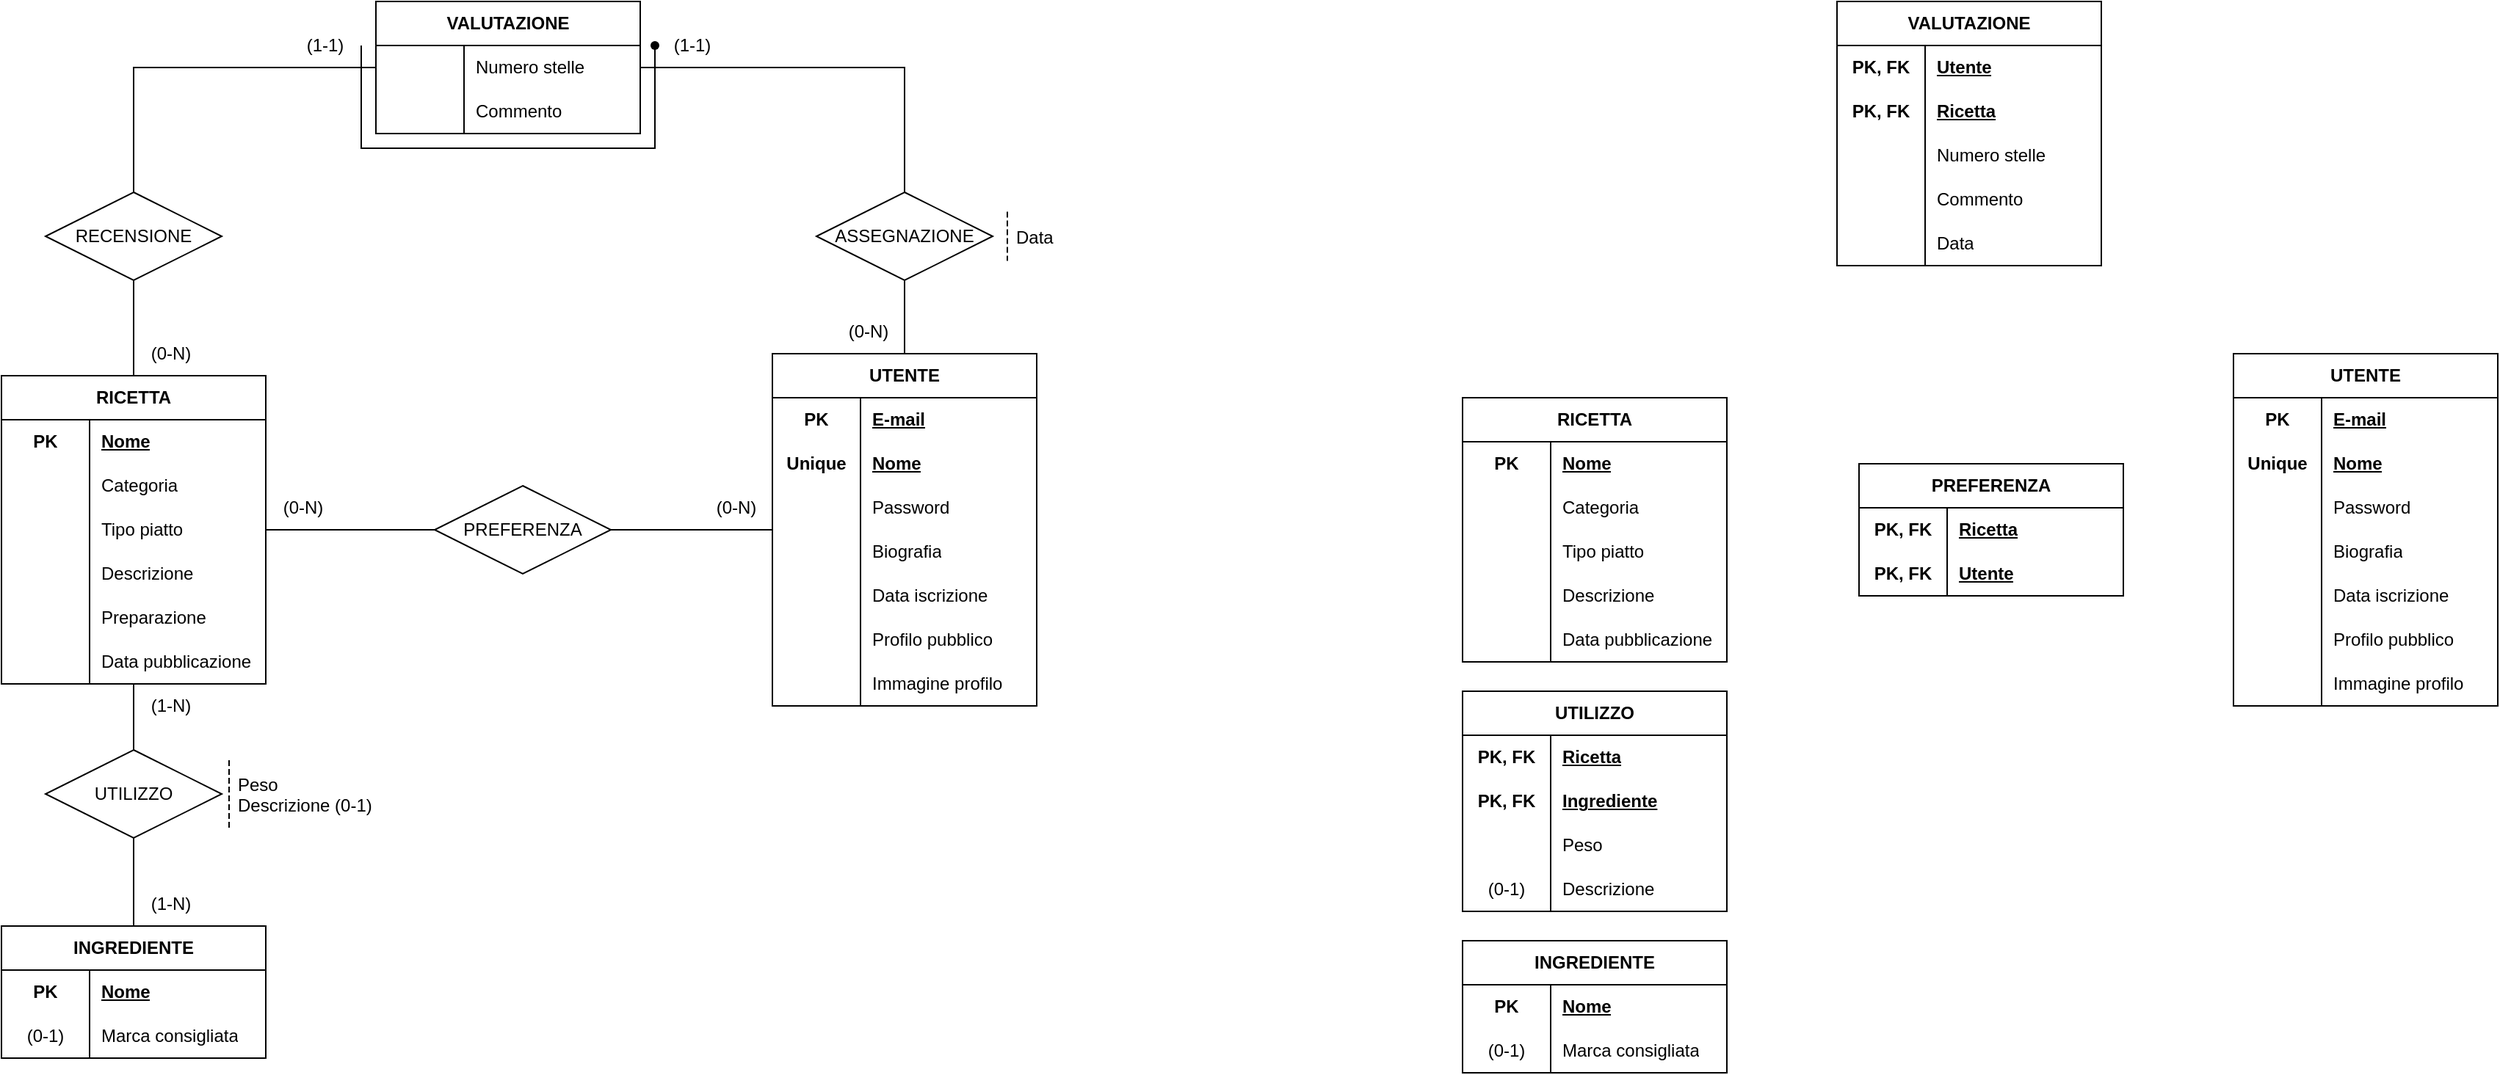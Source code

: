 <mxfile version="24.8.4">
  <diagram id="R2lEEEUBdFMjLlhIrx00" name="Page-1">
    <mxGraphModel dx="2390" dy="2387" grid="1" gridSize="10" guides="1" tooltips="1" connect="1" arrows="1" fold="1" page="1" pageScale="1" pageWidth="850" pageHeight="1100" math="0" shadow="0" extFonts="Permanent Marker^https://fonts.googleapis.com/css?family=Permanent+Marker">
      <root>
        <mxCell id="0" />
        <mxCell id="1" parent="0" />
        <mxCell id="7NVTuidlBLsGJSVr-5_a-1" value="RICETTA" style="shape=table;startSize=30;container=1;collapsible=1;childLayout=tableLayout;fixedRows=1;rowLines=0;fontStyle=1;align=center;resizeLast=1;html=1;whiteSpace=wrap;" vertex="1" parent="1">
          <mxGeometry x="85" y="65" width="180" height="210" as="geometry">
            <mxRectangle x="85" y="80" width="90" height="30" as="alternateBounds" />
          </mxGeometry>
        </mxCell>
        <mxCell id="7NVTuidlBLsGJSVr-5_a-2" value="" style="shape=tableRow;horizontal=0;startSize=0;swimlaneHead=0;swimlaneBody=0;fillColor=none;collapsible=0;dropTarget=0;points=[[0,0.5],[1,0.5]];portConstraint=eastwest;top=0;left=0;right=0;bottom=0;html=1;" vertex="1" parent="7NVTuidlBLsGJSVr-5_a-1">
          <mxGeometry y="30" width="180" height="30" as="geometry" />
        </mxCell>
        <mxCell id="7NVTuidlBLsGJSVr-5_a-3" value="PK" style="shape=partialRectangle;connectable=0;fillColor=none;top=0;left=0;bottom=0;right=0;fontStyle=1;overflow=hidden;html=1;whiteSpace=wrap;" vertex="1" parent="7NVTuidlBLsGJSVr-5_a-2">
          <mxGeometry width="60" height="30" as="geometry">
            <mxRectangle width="60" height="30" as="alternateBounds" />
          </mxGeometry>
        </mxCell>
        <mxCell id="7NVTuidlBLsGJSVr-5_a-4" value="Nome" style="shape=partialRectangle;connectable=0;fillColor=none;top=0;left=0;bottom=0;right=0;align=left;spacingLeft=6;fontStyle=5;overflow=hidden;html=1;whiteSpace=wrap;" vertex="1" parent="7NVTuidlBLsGJSVr-5_a-2">
          <mxGeometry x="60" width="120" height="30" as="geometry">
            <mxRectangle width="120" height="30" as="alternateBounds" />
          </mxGeometry>
        </mxCell>
        <mxCell id="7NVTuidlBLsGJSVr-5_a-8" value="" style="shape=tableRow;horizontal=0;startSize=0;swimlaneHead=0;swimlaneBody=0;fillColor=none;collapsible=0;dropTarget=0;points=[[0,0.5],[1,0.5]];portConstraint=eastwest;top=0;left=0;right=0;bottom=0;html=1;" vertex="1" parent="7NVTuidlBLsGJSVr-5_a-1">
          <mxGeometry y="60" width="180" height="30" as="geometry" />
        </mxCell>
        <mxCell id="7NVTuidlBLsGJSVr-5_a-9" value="" style="shape=partialRectangle;connectable=0;fillColor=none;top=0;left=0;bottom=0;right=0;editable=1;overflow=hidden;html=1;whiteSpace=wrap;" vertex="1" parent="7NVTuidlBLsGJSVr-5_a-8">
          <mxGeometry width="60" height="30" as="geometry">
            <mxRectangle width="60" height="30" as="alternateBounds" />
          </mxGeometry>
        </mxCell>
        <mxCell id="7NVTuidlBLsGJSVr-5_a-10" value="Categoria" style="shape=partialRectangle;connectable=0;fillColor=none;top=0;left=0;bottom=0;right=0;align=left;spacingLeft=6;overflow=hidden;html=1;whiteSpace=wrap;" vertex="1" parent="7NVTuidlBLsGJSVr-5_a-8">
          <mxGeometry x="60" width="120" height="30" as="geometry">
            <mxRectangle width="120" height="30" as="alternateBounds" />
          </mxGeometry>
        </mxCell>
        <mxCell id="7NVTuidlBLsGJSVr-5_a-11" value="" style="shape=tableRow;horizontal=0;startSize=0;swimlaneHead=0;swimlaneBody=0;fillColor=none;collapsible=0;dropTarget=0;points=[[0,0.5],[1,0.5]];portConstraint=eastwest;top=0;left=0;right=0;bottom=0;html=1;" vertex="1" parent="7NVTuidlBLsGJSVr-5_a-1">
          <mxGeometry y="90" width="180" height="30" as="geometry" />
        </mxCell>
        <mxCell id="7NVTuidlBLsGJSVr-5_a-12" value="" style="shape=partialRectangle;connectable=0;fillColor=none;top=0;left=0;bottom=0;right=0;editable=1;overflow=hidden;html=1;whiteSpace=wrap;" vertex="1" parent="7NVTuidlBLsGJSVr-5_a-11">
          <mxGeometry width="60" height="30" as="geometry">
            <mxRectangle width="60" height="30" as="alternateBounds" />
          </mxGeometry>
        </mxCell>
        <mxCell id="7NVTuidlBLsGJSVr-5_a-13" value="Tipo piatto" style="shape=partialRectangle;connectable=0;fillColor=none;top=0;left=0;bottom=0;right=0;align=left;spacingLeft=6;overflow=hidden;html=1;whiteSpace=wrap;" vertex="1" parent="7NVTuidlBLsGJSVr-5_a-11">
          <mxGeometry x="60" width="120" height="30" as="geometry">
            <mxRectangle width="120" height="30" as="alternateBounds" />
          </mxGeometry>
        </mxCell>
        <mxCell id="7NVTuidlBLsGJSVr-5_a-17" value="" style="shape=tableRow;horizontal=0;startSize=0;swimlaneHead=0;swimlaneBody=0;fillColor=none;collapsible=0;dropTarget=0;points=[[0,0.5],[1,0.5]];portConstraint=eastwest;top=0;left=0;right=0;bottom=0;html=1;" vertex="1" parent="7NVTuidlBLsGJSVr-5_a-1">
          <mxGeometry y="120" width="180" height="30" as="geometry" />
        </mxCell>
        <mxCell id="7NVTuidlBLsGJSVr-5_a-18" value="" style="shape=partialRectangle;connectable=0;fillColor=none;top=0;left=0;bottom=0;right=0;editable=1;overflow=hidden;html=1;whiteSpace=wrap;" vertex="1" parent="7NVTuidlBLsGJSVr-5_a-17">
          <mxGeometry width="60" height="30" as="geometry">
            <mxRectangle width="60" height="30" as="alternateBounds" />
          </mxGeometry>
        </mxCell>
        <mxCell id="7NVTuidlBLsGJSVr-5_a-19" value="Descrizione" style="shape=partialRectangle;connectable=0;fillColor=none;top=0;left=0;bottom=0;right=0;align=left;spacingLeft=6;overflow=hidden;html=1;whiteSpace=wrap;" vertex="1" parent="7NVTuidlBLsGJSVr-5_a-17">
          <mxGeometry x="60" width="120" height="30" as="geometry">
            <mxRectangle width="120" height="30" as="alternateBounds" />
          </mxGeometry>
        </mxCell>
        <mxCell id="7NVTuidlBLsGJSVr-5_a-20" value="" style="shape=tableRow;horizontal=0;startSize=0;swimlaneHead=0;swimlaneBody=0;fillColor=none;collapsible=0;dropTarget=0;points=[[0,0.5],[1,0.5]];portConstraint=eastwest;top=0;left=0;right=0;bottom=0;html=1;" vertex="1" parent="7NVTuidlBLsGJSVr-5_a-1">
          <mxGeometry y="150" width="180" height="30" as="geometry" />
        </mxCell>
        <mxCell id="7NVTuidlBLsGJSVr-5_a-21" value="" style="shape=partialRectangle;connectable=0;fillColor=none;top=0;left=0;bottom=0;right=0;editable=1;overflow=hidden;html=1;whiteSpace=wrap;" vertex="1" parent="7NVTuidlBLsGJSVr-5_a-20">
          <mxGeometry width="60" height="30" as="geometry">
            <mxRectangle width="60" height="30" as="alternateBounds" />
          </mxGeometry>
        </mxCell>
        <mxCell id="7NVTuidlBLsGJSVr-5_a-22" value="Preparazione" style="shape=partialRectangle;connectable=0;fillColor=none;top=0;left=0;bottom=0;right=0;align=left;spacingLeft=6;overflow=hidden;html=1;whiteSpace=wrap;" vertex="1" parent="7NVTuidlBLsGJSVr-5_a-20">
          <mxGeometry x="60" width="120" height="30" as="geometry">
            <mxRectangle width="120" height="30" as="alternateBounds" />
          </mxGeometry>
        </mxCell>
        <mxCell id="7NVTuidlBLsGJSVr-5_a-387" value="" style="shape=tableRow;horizontal=0;startSize=0;swimlaneHead=0;swimlaneBody=0;fillColor=none;collapsible=0;dropTarget=0;points=[[0,0.5],[1,0.5]];portConstraint=eastwest;top=0;left=0;right=0;bottom=0;html=1;" vertex="1" parent="7NVTuidlBLsGJSVr-5_a-1">
          <mxGeometry y="180" width="180" height="30" as="geometry" />
        </mxCell>
        <mxCell id="7NVTuidlBLsGJSVr-5_a-388" value="" style="shape=partialRectangle;connectable=0;fillColor=none;top=0;left=0;bottom=0;right=0;editable=1;overflow=hidden;html=1;whiteSpace=wrap;" vertex="1" parent="7NVTuidlBLsGJSVr-5_a-387">
          <mxGeometry width="60" height="30" as="geometry">
            <mxRectangle width="60" height="30" as="alternateBounds" />
          </mxGeometry>
        </mxCell>
        <mxCell id="7NVTuidlBLsGJSVr-5_a-389" value="Data pubblicazione" style="shape=partialRectangle;connectable=0;fillColor=none;top=0;left=0;bottom=0;right=0;align=left;spacingLeft=6;overflow=hidden;html=1;whiteSpace=wrap;" vertex="1" parent="7NVTuidlBLsGJSVr-5_a-387">
          <mxGeometry x="60" width="120" height="30" as="geometry">
            <mxRectangle width="120" height="30" as="alternateBounds" />
          </mxGeometry>
        </mxCell>
        <mxCell id="7NVTuidlBLsGJSVr-5_a-55" value="INGREDIENTE" style="shape=table;startSize=30;container=1;collapsible=1;childLayout=tableLayout;fixedRows=1;rowLines=0;fontStyle=1;align=center;resizeLast=1;html=1;whiteSpace=wrap;" vertex="1" parent="1">
          <mxGeometry x="85" y="440" width="180" height="90" as="geometry">
            <mxRectangle x="115" y="440" width="120" height="30" as="alternateBounds" />
          </mxGeometry>
        </mxCell>
        <mxCell id="7NVTuidlBLsGJSVr-5_a-56" value="" style="shape=tableRow;horizontal=0;startSize=0;swimlaneHead=0;swimlaneBody=0;fillColor=none;collapsible=0;dropTarget=0;points=[[0,0.5],[1,0.5]];portConstraint=eastwest;top=0;left=0;right=0;bottom=0;html=1;" vertex="1" parent="7NVTuidlBLsGJSVr-5_a-55">
          <mxGeometry y="30" width="180" height="30" as="geometry" />
        </mxCell>
        <mxCell id="7NVTuidlBLsGJSVr-5_a-57" value="PK" style="shape=partialRectangle;connectable=0;fillColor=none;top=0;left=0;bottom=0;right=0;fontStyle=1;overflow=hidden;html=1;whiteSpace=wrap;" vertex="1" parent="7NVTuidlBLsGJSVr-5_a-56">
          <mxGeometry width="60" height="30" as="geometry">
            <mxRectangle width="60" height="30" as="alternateBounds" />
          </mxGeometry>
        </mxCell>
        <mxCell id="7NVTuidlBLsGJSVr-5_a-58" value="Nome" style="shape=partialRectangle;connectable=0;fillColor=none;top=0;left=0;bottom=0;right=0;align=left;spacingLeft=6;fontStyle=5;overflow=hidden;html=1;whiteSpace=wrap;" vertex="1" parent="7NVTuidlBLsGJSVr-5_a-56">
          <mxGeometry x="60" width="120" height="30" as="geometry">
            <mxRectangle width="120" height="30" as="alternateBounds" />
          </mxGeometry>
        </mxCell>
        <mxCell id="7NVTuidlBLsGJSVr-5_a-62" value="" style="shape=tableRow;horizontal=0;startSize=0;swimlaneHead=0;swimlaneBody=0;fillColor=none;collapsible=0;dropTarget=0;points=[[0,0.5],[1,0.5]];portConstraint=eastwest;top=0;left=0;right=0;bottom=0;html=1;" vertex="1" parent="7NVTuidlBLsGJSVr-5_a-55">
          <mxGeometry y="60" width="180" height="30" as="geometry" />
        </mxCell>
        <mxCell id="7NVTuidlBLsGJSVr-5_a-63" value="(&lt;span style=&quot;background-color: initial;&quot;&gt;0-1)&lt;/span&gt;" style="shape=partialRectangle;connectable=0;fillColor=none;top=0;left=0;bottom=0;right=0;editable=1;overflow=hidden;html=1;whiteSpace=wrap;" vertex="1" parent="7NVTuidlBLsGJSVr-5_a-62">
          <mxGeometry width="60" height="30" as="geometry">
            <mxRectangle width="60" height="30" as="alternateBounds" />
          </mxGeometry>
        </mxCell>
        <mxCell id="7NVTuidlBLsGJSVr-5_a-64" value="Marca consigliata" style="shape=partialRectangle;connectable=0;fillColor=none;top=0;left=0;bottom=0;right=0;align=left;spacingLeft=6;overflow=hidden;html=1;whiteSpace=wrap;" vertex="1" parent="7NVTuidlBLsGJSVr-5_a-62">
          <mxGeometry x="60" width="120" height="30" as="geometry">
            <mxRectangle width="120" height="30" as="alternateBounds" />
          </mxGeometry>
        </mxCell>
        <mxCell id="7NVTuidlBLsGJSVr-5_a-68" value="UTILIZZO" style="shape=rhombus;perimeter=rhombusPerimeter;whiteSpace=wrap;html=1;align=center;" vertex="1" parent="1">
          <mxGeometry x="115" y="320" width="120" height="60" as="geometry" />
        </mxCell>
        <mxCell id="7NVTuidlBLsGJSVr-5_a-69" value="" style="endArrow=none;html=1;rounded=0;entryX=0.5;entryY=0;entryDx=0;entryDy=0;exitX=0.5;exitY=1;exitDx=0;exitDy=0;" edge="1" parent="1" source="7NVTuidlBLsGJSVr-5_a-1" target="7NVTuidlBLsGJSVr-5_a-68">
          <mxGeometry relative="1" as="geometry">
            <mxPoint x="250" y="280" as="sourcePoint" />
            <mxPoint x="530" y="260" as="targetPoint" />
          </mxGeometry>
        </mxCell>
        <mxCell id="7NVTuidlBLsGJSVr-5_a-70" value="" style="endArrow=none;html=1;rounded=0;entryX=0.5;entryY=0;entryDx=0;entryDy=0;exitX=0.5;exitY=1;exitDx=0;exitDy=0;" edge="1" parent="1" source="7NVTuidlBLsGJSVr-5_a-68" target="7NVTuidlBLsGJSVr-5_a-55">
          <mxGeometry relative="1" as="geometry">
            <mxPoint x="370" y="260" as="sourcePoint" />
            <mxPoint x="530" y="260" as="targetPoint" />
          </mxGeometry>
        </mxCell>
        <mxCell id="7NVTuidlBLsGJSVr-5_a-74" value="Peso&#xa;Descrizione (0-1)" style="shape=partialRectangle;fillColor=none;align=left;verticalAlign=middle;strokeColor=none;spacingLeft=34;rotatable=0;points=[[0,0.5],[1,0.5]];portConstraint=eastwest;dropTarget=0;" vertex="1" parent="1">
          <mxGeometry x="210" y="327.5" width="90" height="45" as="geometry" />
        </mxCell>
        <mxCell id="7NVTuidlBLsGJSVr-5_a-75" value="" style="shape=partialRectangle;top=0;left=0;bottom=0;fillColor=none;stokeWidth=1;dashed=1;align=left;verticalAlign=middle;spacingLeft=4;spacingRight=4;overflow=hidden;rotatable=0;points=[];portConstraint=eastwest;part=1;" vertex="1" connectable="0" parent="7NVTuidlBLsGJSVr-5_a-74">
          <mxGeometry width="30" height="45" as="geometry" />
        </mxCell>
        <mxCell id="7NVTuidlBLsGJSVr-5_a-76" value="UTENTE" style="shape=table;startSize=30;container=1;collapsible=1;childLayout=tableLayout;fixedRows=1;rowLines=0;fontStyle=1;align=center;resizeLast=1;html=1;whiteSpace=wrap;" vertex="1" parent="1">
          <mxGeometry x="610" y="50" width="180" height="240" as="geometry">
            <mxRectangle x="610" y="65" width="90" height="30" as="alternateBounds" />
          </mxGeometry>
        </mxCell>
        <mxCell id="7NVTuidlBLsGJSVr-5_a-77" value="" style="shape=tableRow;horizontal=0;startSize=0;swimlaneHead=0;swimlaneBody=0;fillColor=none;collapsible=0;dropTarget=0;points=[[0,0.5],[1,0.5]];portConstraint=eastwest;top=0;left=0;right=0;bottom=0;html=1;" vertex="1" parent="7NVTuidlBLsGJSVr-5_a-76">
          <mxGeometry y="30" width="180" height="30" as="geometry" />
        </mxCell>
        <mxCell id="7NVTuidlBLsGJSVr-5_a-78" value="PK" style="shape=partialRectangle;connectable=0;fillColor=none;top=0;left=0;bottom=0;right=0;fontStyle=1;overflow=hidden;html=1;whiteSpace=wrap;" vertex="1" parent="7NVTuidlBLsGJSVr-5_a-77">
          <mxGeometry width="60" height="30" as="geometry">
            <mxRectangle width="60" height="30" as="alternateBounds" />
          </mxGeometry>
        </mxCell>
        <mxCell id="7NVTuidlBLsGJSVr-5_a-79" value="E-mail" style="shape=partialRectangle;connectable=0;fillColor=none;top=0;left=0;bottom=0;right=0;align=left;spacingLeft=6;fontStyle=5;overflow=hidden;html=1;whiteSpace=wrap;" vertex="1" parent="7NVTuidlBLsGJSVr-5_a-77">
          <mxGeometry x="60" width="120" height="30" as="geometry">
            <mxRectangle width="120" height="30" as="alternateBounds" />
          </mxGeometry>
        </mxCell>
        <mxCell id="7NVTuidlBLsGJSVr-5_a-89" value="" style="shape=tableRow;horizontal=0;startSize=0;swimlaneHead=0;swimlaneBody=0;fillColor=none;collapsible=0;dropTarget=0;points=[[0,0.5],[1,0.5]];portConstraint=eastwest;top=0;left=0;right=0;bottom=0;html=1;" vertex="1" parent="7NVTuidlBLsGJSVr-5_a-76">
          <mxGeometry y="60" width="180" height="30" as="geometry" />
        </mxCell>
        <mxCell id="7NVTuidlBLsGJSVr-5_a-90" value="Unique" style="shape=partialRectangle;connectable=0;fillColor=none;top=0;left=0;bottom=0;right=0;fontStyle=1;overflow=hidden;html=1;whiteSpace=wrap;" vertex="1" parent="7NVTuidlBLsGJSVr-5_a-89">
          <mxGeometry width="60" height="30" as="geometry">
            <mxRectangle width="60" height="30" as="alternateBounds" />
          </mxGeometry>
        </mxCell>
        <mxCell id="7NVTuidlBLsGJSVr-5_a-91" value="Nome" style="shape=partialRectangle;connectable=0;fillColor=none;top=0;left=0;bottom=0;right=0;align=left;spacingLeft=6;fontStyle=5;overflow=hidden;html=1;whiteSpace=wrap;" vertex="1" parent="7NVTuidlBLsGJSVr-5_a-89">
          <mxGeometry x="60" width="120" height="30" as="geometry">
            <mxRectangle width="120" height="30" as="alternateBounds" />
          </mxGeometry>
        </mxCell>
        <mxCell id="7NVTuidlBLsGJSVr-5_a-83" value="" style="shape=tableRow;horizontal=0;startSize=0;swimlaneHead=0;swimlaneBody=0;fillColor=none;collapsible=0;dropTarget=0;points=[[0,0.5],[1,0.5]];portConstraint=eastwest;top=0;left=0;right=0;bottom=0;html=1;" vertex="1" parent="7NVTuidlBLsGJSVr-5_a-76">
          <mxGeometry y="90" width="180" height="30" as="geometry" />
        </mxCell>
        <mxCell id="7NVTuidlBLsGJSVr-5_a-84" value="" style="shape=partialRectangle;connectable=0;fillColor=none;top=0;left=0;bottom=0;right=0;editable=1;overflow=hidden;html=1;whiteSpace=wrap;" vertex="1" parent="7NVTuidlBLsGJSVr-5_a-83">
          <mxGeometry width="60" height="30" as="geometry">
            <mxRectangle width="60" height="30" as="alternateBounds" />
          </mxGeometry>
        </mxCell>
        <mxCell id="7NVTuidlBLsGJSVr-5_a-85" value="Password" style="shape=partialRectangle;connectable=0;fillColor=none;top=0;left=0;bottom=0;right=0;align=left;spacingLeft=6;overflow=hidden;html=1;whiteSpace=wrap;" vertex="1" parent="7NVTuidlBLsGJSVr-5_a-83">
          <mxGeometry x="60" width="120" height="30" as="geometry">
            <mxRectangle width="120" height="30" as="alternateBounds" />
          </mxGeometry>
        </mxCell>
        <mxCell id="7NVTuidlBLsGJSVr-5_a-86" value="" style="shape=tableRow;horizontal=0;startSize=0;swimlaneHead=0;swimlaneBody=0;fillColor=none;collapsible=0;dropTarget=0;points=[[0,0.5],[1,0.5]];portConstraint=eastwest;top=0;left=0;right=0;bottom=0;html=1;" vertex="1" parent="7NVTuidlBLsGJSVr-5_a-76">
          <mxGeometry y="120" width="180" height="30" as="geometry" />
        </mxCell>
        <mxCell id="7NVTuidlBLsGJSVr-5_a-87" value="" style="shape=partialRectangle;connectable=0;fillColor=none;top=0;left=0;bottom=0;right=0;editable=1;overflow=hidden;html=1;whiteSpace=wrap;" vertex="1" parent="7NVTuidlBLsGJSVr-5_a-86">
          <mxGeometry width="60" height="30" as="geometry">
            <mxRectangle width="60" height="30" as="alternateBounds" />
          </mxGeometry>
        </mxCell>
        <mxCell id="7NVTuidlBLsGJSVr-5_a-88" value="Biografia" style="shape=partialRectangle;connectable=0;fillColor=none;top=0;left=0;bottom=0;right=0;align=left;spacingLeft=6;overflow=hidden;html=1;whiteSpace=wrap;" vertex="1" parent="7NVTuidlBLsGJSVr-5_a-86">
          <mxGeometry x="60" width="120" height="30" as="geometry">
            <mxRectangle width="120" height="30" as="alternateBounds" />
          </mxGeometry>
        </mxCell>
        <mxCell id="7NVTuidlBLsGJSVr-5_a-92" value="" style="shape=tableRow;horizontal=0;startSize=0;swimlaneHead=0;swimlaneBody=0;fillColor=none;collapsible=0;dropTarget=0;points=[[0,0.5],[1,0.5]];portConstraint=eastwest;top=0;left=0;right=0;bottom=0;html=1;" vertex="1" parent="7NVTuidlBLsGJSVr-5_a-76">
          <mxGeometry y="150" width="180" height="30" as="geometry" />
        </mxCell>
        <mxCell id="7NVTuidlBLsGJSVr-5_a-93" value="" style="shape=partialRectangle;connectable=0;fillColor=none;top=0;left=0;bottom=0;right=0;editable=1;overflow=hidden;html=1;whiteSpace=wrap;" vertex="1" parent="7NVTuidlBLsGJSVr-5_a-92">
          <mxGeometry width="60" height="30" as="geometry">
            <mxRectangle width="60" height="30" as="alternateBounds" />
          </mxGeometry>
        </mxCell>
        <mxCell id="7NVTuidlBLsGJSVr-5_a-94" value="Data iscrizione" style="shape=partialRectangle;connectable=0;fillColor=none;top=0;left=0;bottom=0;right=0;align=left;spacingLeft=6;overflow=hidden;html=1;whiteSpace=wrap;" vertex="1" parent="7NVTuidlBLsGJSVr-5_a-92">
          <mxGeometry x="60" width="120" height="30" as="geometry">
            <mxRectangle width="120" height="30" as="alternateBounds" />
          </mxGeometry>
        </mxCell>
        <mxCell id="7NVTuidlBLsGJSVr-5_a-95" value="" style="shape=tableRow;horizontal=0;startSize=0;swimlaneHead=0;swimlaneBody=0;fillColor=none;collapsible=0;dropTarget=0;points=[[0,0.5],[1,0.5]];portConstraint=eastwest;top=0;left=0;right=0;bottom=0;html=1;" vertex="1" parent="7NVTuidlBLsGJSVr-5_a-76">
          <mxGeometry y="180" width="180" height="30" as="geometry" />
        </mxCell>
        <mxCell id="7NVTuidlBLsGJSVr-5_a-96" value="" style="shape=partialRectangle;connectable=0;fillColor=none;top=0;left=0;bottom=0;right=0;editable=1;overflow=hidden;html=1;whiteSpace=wrap;" vertex="1" parent="7NVTuidlBLsGJSVr-5_a-95">
          <mxGeometry width="60" height="30" as="geometry">
            <mxRectangle width="60" height="30" as="alternateBounds" />
          </mxGeometry>
        </mxCell>
        <mxCell id="7NVTuidlBLsGJSVr-5_a-97" value="Profilo pubblico" style="shape=partialRectangle;connectable=0;fillColor=none;top=0;left=0;bottom=0;right=0;align=left;spacingLeft=6;overflow=hidden;html=1;whiteSpace=wrap;" vertex="1" parent="7NVTuidlBLsGJSVr-5_a-95">
          <mxGeometry x="60" width="120" height="30" as="geometry">
            <mxRectangle width="120" height="30" as="alternateBounds" />
          </mxGeometry>
        </mxCell>
        <mxCell id="7NVTuidlBLsGJSVr-5_a-137" value="" style="shape=tableRow;horizontal=0;startSize=0;swimlaneHead=0;swimlaneBody=0;fillColor=none;collapsible=0;dropTarget=0;points=[[0,0.5],[1,0.5]];portConstraint=eastwest;top=0;left=0;right=0;bottom=0;html=1;" vertex="1" parent="7NVTuidlBLsGJSVr-5_a-76">
          <mxGeometry y="210" width="180" height="30" as="geometry" />
        </mxCell>
        <mxCell id="7NVTuidlBLsGJSVr-5_a-138" value="" style="shape=partialRectangle;connectable=0;fillColor=none;top=0;left=0;bottom=0;right=0;editable=1;overflow=hidden;html=1;whiteSpace=wrap;" vertex="1" parent="7NVTuidlBLsGJSVr-5_a-137">
          <mxGeometry width="60" height="30" as="geometry">
            <mxRectangle width="60" height="30" as="alternateBounds" />
          </mxGeometry>
        </mxCell>
        <mxCell id="7NVTuidlBLsGJSVr-5_a-139" value="Immagine profilo" style="shape=partialRectangle;connectable=0;fillColor=none;top=0;left=0;bottom=0;right=0;align=left;spacingLeft=6;overflow=hidden;html=1;whiteSpace=wrap;" vertex="1" parent="7NVTuidlBLsGJSVr-5_a-137">
          <mxGeometry x="60" width="120" height="30" as="geometry">
            <mxRectangle width="120" height="30" as="alternateBounds" />
          </mxGeometry>
        </mxCell>
        <mxCell id="7NVTuidlBLsGJSVr-5_a-98" value="(1-N)" style="text;html=1;align=center;verticalAlign=middle;resizable=0;points=[];autosize=1;strokeColor=none;fillColor=none;" vertex="1" parent="1">
          <mxGeometry x="175" y="275" width="50" height="30" as="geometry" />
        </mxCell>
        <mxCell id="7NVTuidlBLsGJSVr-5_a-99" value="(1-N&lt;span style=&quot;background-color: initial;&quot;&gt;)&lt;/span&gt;" style="text;html=1;align=center;verticalAlign=middle;resizable=0;points=[];autosize=1;strokeColor=none;fillColor=none;" vertex="1" parent="1">
          <mxGeometry x="175" y="410" width="50" height="30" as="geometry" />
        </mxCell>
        <mxCell id="7NVTuidlBLsGJSVr-5_a-100" value="PREFERENZA" style="shape=rhombus;perimeter=rhombusPerimeter;whiteSpace=wrap;html=1;align=center;" vertex="1" parent="1">
          <mxGeometry x="380" y="140" width="120" height="60" as="geometry" />
        </mxCell>
        <mxCell id="7NVTuidlBLsGJSVr-5_a-101" value="" style="endArrow=none;html=1;rounded=0;exitX=1;exitY=0.5;exitDx=0;exitDy=0;entryX=0;entryY=0.5;entryDx=0;entryDy=0;" edge="1" parent="1" source="7NVTuidlBLsGJSVr-5_a-1" target="7NVTuidlBLsGJSVr-5_a-100">
          <mxGeometry relative="1" as="geometry">
            <mxPoint x="490" y="270" as="sourcePoint" />
            <mxPoint x="650" y="270" as="targetPoint" />
          </mxGeometry>
        </mxCell>
        <mxCell id="7NVTuidlBLsGJSVr-5_a-102" value="" style="endArrow=none;html=1;rounded=0;exitX=1;exitY=0.5;exitDx=0;exitDy=0;entryX=0;entryY=0.5;entryDx=0;entryDy=0;" edge="1" parent="1" source="7NVTuidlBLsGJSVr-5_a-100" target="7NVTuidlBLsGJSVr-5_a-76">
          <mxGeometry relative="1" as="geometry">
            <mxPoint x="490" y="270" as="sourcePoint" />
            <mxPoint x="550" y="70" as="targetPoint" />
          </mxGeometry>
        </mxCell>
        <mxCell id="7NVTuidlBLsGJSVr-5_a-103" value="(0-N)" style="text;html=1;align=center;verticalAlign=middle;resizable=0;points=[];autosize=1;strokeColor=none;fillColor=none;" vertex="1" parent="1">
          <mxGeometry x="265" y="140" width="50" height="30" as="geometry" />
        </mxCell>
        <mxCell id="7NVTuidlBLsGJSVr-5_a-104" value="(0-N)" style="text;html=1;align=center;verticalAlign=middle;resizable=0;points=[];autosize=1;strokeColor=none;fillColor=none;" vertex="1" parent="1">
          <mxGeometry x="560" y="140" width="50" height="30" as="geometry" />
        </mxCell>
        <mxCell id="7NVTuidlBLsGJSVr-5_a-105" value="VALUTAZIONE" style="shape=table;startSize=30;container=1;collapsible=1;childLayout=tableLayout;fixedRows=1;rowLines=0;fontStyle=1;align=center;resizeLast=1;html=1;whiteSpace=wrap;" vertex="1" parent="1">
          <mxGeometry x="340" y="-190" width="180" height="90" as="geometry">
            <mxRectangle x="340" y="-240" width="120" height="30" as="alternateBounds" />
          </mxGeometry>
        </mxCell>
        <mxCell id="7NVTuidlBLsGJSVr-5_a-112" value="" style="shape=tableRow;horizontal=0;startSize=0;swimlaneHead=0;swimlaneBody=0;fillColor=none;collapsible=0;dropTarget=0;points=[[0,0.5],[1,0.5]];portConstraint=eastwest;top=0;left=0;right=0;bottom=0;html=1;" vertex="1" parent="7NVTuidlBLsGJSVr-5_a-105">
          <mxGeometry y="30" width="180" height="30" as="geometry" />
        </mxCell>
        <mxCell id="7NVTuidlBLsGJSVr-5_a-113" value="" style="shape=partialRectangle;connectable=0;fillColor=none;top=0;left=0;bottom=0;right=0;editable=1;overflow=hidden;html=1;whiteSpace=wrap;" vertex="1" parent="7NVTuidlBLsGJSVr-5_a-112">
          <mxGeometry width="60" height="30" as="geometry">
            <mxRectangle width="60" height="30" as="alternateBounds" />
          </mxGeometry>
        </mxCell>
        <mxCell id="7NVTuidlBLsGJSVr-5_a-114" value="Numero stelle" style="shape=partialRectangle;connectable=0;fillColor=none;top=0;left=0;bottom=0;right=0;align=left;spacingLeft=6;overflow=hidden;html=1;whiteSpace=wrap;" vertex="1" parent="7NVTuidlBLsGJSVr-5_a-112">
          <mxGeometry x="60" width="120" height="30" as="geometry">
            <mxRectangle width="120" height="30" as="alternateBounds" />
          </mxGeometry>
        </mxCell>
        <mxCell id="7NVTuidlBLsGJSVr-5_a-115" value="" style="shape=tableRow;horizontal=0;startSize=0;swimlaneHead=0;swimlaneBody=0;fillColor=none;collapsible=0;dropTarget=0;points=[[0,0.5],[1,0.5]];portConstraint=eastwest;top=0;left=0;right=0;bottom=0;html=1;" vertex="1" parent="7NVTuidlBLsGJSVr-5_a-105">
          <mxGeometry y="60" width="180" height="30" as="geometry" />
        </mxCell>
        <mxCell id="7NVTuidlBLsGJSVr-5_a-116" value="" style="shape=partialRectangle;connectable=0;fillColor=none;top=0;left=0;bottom=0;right=0;editable=1;overflow=hidden;html=1;whiteSpace=wrap;" vertex="1" parent="7NVTuidlBLsGJSVr-5_a-115">
          <mxGeometry width="60" height="30" as="geometry">
            <mxRectangle width="60" height="30" as="alternateBounds" />
          </mxGeometry>
        </mxCell>
        <mxCell id="7NVTuidlBLsGJSVr-5_a-117" value="Commento" style="shape=partialRectangle;connectable=0;fillColor=none;top=0;left=0;bottom=0;right=0;align=left;spacingLeft=6;overflow=hidden;html=1;whiteSpace=wrap;" vertex="1" parent="7NVTuidlBLsGJSVr-5_a-115">
          <mxGeometry x="60" width="120" height="30" as="geometry">
            <mxRectangle width="120" height="30" as="alternateBounds" />
          </mxGeometry>
        </mxCell>
        <mxCell id="7NVTuidlBLsGJSVr-5_a-118" value="ASSEGNAZIONE" style="shape=rhombus;perimeter=rhombusPerimeter;whiteSpace=wrap;html=1;align=center;" vertex="1" parent="1">
          <mxGeometry x="640" y="-60" width="120" height="60" as="geometry" />
        </mxCell>
        <mxCell id="7NVTuidlBLsGJSVr-5_a-119" value="RECENSIONE" style="shape=rhombus;perimeter=rhombusPerimeter;whiteSpace=wrap;html=1;align=center;" vertex="1" parent="1">
          <mxGeometry x="115" y="-60" width="120" height="60" as="geometry" />
        </mxCell>
        <mxCell id="7NVTuidlBLsGJSVr-5_a-124" value="" style="endArrow=none;html=1;rounded=0;exitX=0.5;exitY=0;exitDx=0;exitDy=0;entryX=0.5;entryY=1;entryDx=0;entryDy=0;" edge="1" parent="1" source="7NVTuidlBLsGJSVr-5_a-1" target="7NVTuidlBLsGJSVr-5_a-119">
          <mxGeometry relative="1" as="geometry">
            <mxPoint x="235" y="30" as="sourcePoint" />
            <mxPoint x="395" y="30" as="targetPoint" />
          </mxGeometry>
        </mxCell>
        <mxCell id="7NVTuidlBLsGJSVr-5_a-125" value="" style="endArrow=none;html=1;rounded=0;exitX=0.5;exitY=0;exitDx=0;exitDy=0;entryX=0;entryY=0.5;entryDx=0;entryDy=0;" edge="1" parent="1" source="7NVTuidlBLsGJSVr-5_a-119" target="7NVTuidlBLsGJSVr-5_a-105">
          <mxGeometry relative="1" as="geometry">
            <mxPoint x="150" y="-150" as="sourcePoint" />
            <mxPoint x="310" y="-150" as="targetPoint" />
            <Array as="points">
              <mxPoint x="175" y="-145" />
            </Array>
          </mxGeometry>
        </mxCell>
        <mxCell id="7NVTuidlBLsGJSVr-5_a-126" value="" style="endArrow=none;html=1;rounded=0;entryX=0.5;entryY=0;entryDx=0;entryDy=0;exitX=1;exitY=0.5;exitDx=0;exitDy=0;" edge="1" parent="1" source="7NVTuidlBLsGJSVr-5_a-105" target="7NVTuidlBLsGJSVr-5_a-118">
          <mxGeometry relative="1" as="geometry">
            <mxPoint x="520" y="30" as="sourcePoint" />
            <mxPoint x="680" y="30" as="targetPoint" />
            <Array as="points">
              <mxPoint x="700" y="-145" />
            </Array>
          </mxGeometry>
        </mxCell>
        <mxCell id="7NVTuidlBLsGJSVr-5_a-127" value="" style="endArrow=none;html=1;rounded=0;entryX=0.5;entryY=1;entryDx=0;entryDy=0;exitX=0.5;exitY=0;exitDx=0;exitDy=0;" edge="1" parent="1" source="7NVTuidlBLsGJSVr-5_a-76" target="7NVTuidlBLsGJSVr-5_a-118">
          <mxGeometry relative="1" as="geometry">
            <mxPoint x="520" y="30" as="sourcePoint" />
            <mxPoint x="680" y="30" as="targetPoint" />
          </mxGeometry>
        </mxCell>
        <mxCell id="7NVTuidlBLsGJSVr-5_a-128" value="(0-N)" style="text;html=1;align=center;verticalAlign=middle;resizable=0;points=[];autosize=1;strokeColor=none;fillColor=none;" vertex="1" parent="1">
          <mxGeometry x="175" y="35" width="50" height="30" as="geometry" />
        </mxCell>
        <mxCell id="7NVTuidlBLsGJSVr-5_a-129" value="(0-N)" style="text;html=1;align=center;verticalAlign=middle;resizable=0;points=[];autosize=1;strokeColor=none;fillColor=none;" vertex="1" parent="1">
          <mxGeometry x="650" y="20" width="50" height="30" as="geometry" />
        </mxCell>
        <mxCell id="7NVTuidlBLsGJSVr-5_a-130" value="(1-1)" style="text;html=1;align=center;verticalAlign=middle;resizable=0;points=[];autosize=1;strokeColor=none;fillColor=none;" vertex="1" parent="1">
          <mxGeometry x="530" y="-175" width="50" height="30" as="geometry" />
        </mxCell>
        <mxCell id="7NVTuidlBLsGJSVr-5_a-131" value="(1-1)" style="text;html=1;align=center;verticalAlign=middle;resizable=0;points=[];autosize=1;strokeColor=none;fillColor=none;" vertex="1" parent="1">
          <mxGeometry x="280" y="-175" width="50" height="30" as="geometry" />
        </mxCell>
        <mxCell id="7NVTuidlBLsGJSVr-5_a-133" value="" style="endArrow=none;html=1;rounded=0;" edge="1" parent="1" target="7NVTuidlBLsGJSVr-5_a-134">
          <mxGeometry relative="1" as="geometry">
            <mxPoint x="330" y="-160" as="sourcePoint" />
            <mxPoint x="530" y="-160" as="targetPoint" />
            <Array as="points">
              <mxPoint x="330" y="-90" />
              <mxPoint x="530" y="-90" />
            </Array>
          </mxGeometry>
        </mxCell>
        <mxCell id="7NVTuidlBLsGJSVr-5_a-134" value="" style="shape=waypoint;sketch=0;fillStyle=solid;size=6;pointerEvents=1;points=[];fillColor=none;resizable=0;rotatable=0;perimeter=centerPerimeter;snapToPoint=1;" vertex="1" parent="1">
          <mxGeometry x="520" y="-170" width="20" height="20" as="geometry" />
        </mxCell>
        <mxCell id="7NVTuidlBLsGJSVr-5_a-135" value="Data" style="shape=partialRectangle;fillColor=none;align=left;verticalAlign=middle;strokeColor=none;spacingLeft=34;rotatable=0;points=[[0,0.5],[1,0.5]];portConstraint=eastwest;dropTarget=0;" vertex="1" parent="1">
          <mxGeometry x="740" y="-46.25" width="90" height="32.5" as="geometry" />
        </mxCell>
        <mxCell id="7NVTuidlBLsGJSVr-5_a-136" value="" style="shape=partialRectangle;top=0;left=0;bottom=0;fillColor=none;stokeWidth=1;dashed=1;align=left;verticalAlign=middle;spacingLeft=4;spacingRight=4;overflow=hidden;rotatable=0;points=[];portConstraint=eastwest;part=1;" vertex="1" connectable="0" parent="7NVTuidlBLsGJSVr-5_a-135">
          <mxGeometry width="30" height="32.5" as="geometry" />
        </mxCell>
        <mxCell id="7NVTuidlBLsGJSVr-5_a-296" value="RICETTA" style="shape=table;startSize=30;container=1;collapsible=1;childLayout=tableLayout;fixedRows=1;rowLines=0;fontStyle=1;align=center;resizeLast=1;html=1;whiteSpace=wrap;" vertex="1" parent="1">
          <mxGeometry x="1080" y="80" width="180" height="180" as="geometry">
            <mxRectangle x="1080" y="80" width="90" height="30" as="alternateBounds" />
          </mxGeometry>
        </mxCell>
        <mxCell id="7NVTuidlBLsGJSVr-5_a-297" value="" style="shape=tableRow;horizontal=0;startSize=0;swimlaneHead=0;swimlaneBody=0;fillColor=none;collapsible=0;dropTarget=0;points=[[0,0.5],[1,0.5]];portConstraint=eastwest;top=0;left=0;right=0;bottom=0;html=1;" vertex="1" parent="7NVTuidlBLsGJSVr-5_a-296">
          <mxGeometry y="30" width="180" height="30" as="geometry" />
        </mxCell>
        <mxCell id="7NVTuidlBLsGJSVr-5_a-298" value="PK" style="shape=partialRectangle;connectable=0;fillColor=none;top=0;left=0;bottom=0;right=0;fontStyle=1;overflow=hidden;html=1;whiteSpace=wrap;" vertex="1" parent="7NVTuidlBLsGJSVr-5_a-297">
          <mxGeometry width="60" height="30" as="geometry">
            <mxRectangle width="60" height="30" as="alternateBounds" />
          </mxGeometry>
        </mxCell>
        <mxCell id="7NVTuidlBLsGJSVr-5_a-299" value="Nome" style="shape=partialRectangle;connectable=0;fillColor=none;top=0;left=0;bottom=0;right=0;align=left;spacingLeft=6;fontStyle=5;overflow=hidden;html=1;whiteSpace=wrap;" vertex="1" parent="7NVTuidlBLsGJSVr-5_a-297">
          <mxGeometry x="60" width="120" height="30" as="geometry">
            <mxRectangle width="120" height="30" as="alternateBounds" />
          </mxGeometry>
        </mxCell>
        <mxCell id="7NVTuidlBLsGJSVr-5_a-300" value="" style="shape=tableRow;horizontal=0;startSize=0;swimlaneHead=0;swimlaneBody=0;fillColor=none;collapsible=0;dropTarget=0;points=[[0,0.5],[1,0.5]];portConstraint=eastwest;top=0;left=0;right=0;bottom=0;html=1;" vertex="1" parent="7NVTuidlBLsGJSVr-5_a-296">
          <mxGeometry y="60" width="180" height="30" as="geometry" />
        </mxCell>
        <mxCell id="7NVTuidlBLsGJSVr-5_a-301" value="" style="shape=partialRectangle;connectable=0;fillColor=none;top=0;left=0;bottom=0;right=0;editable=1;overflow=hidden;html=1;whiteSpace=wrap;" vertex="1" parent="7NVTuidlBLsGJSVr-5_a-300">
          <mxGeometry width="60" height="30" as="geometry">
            <mxRectangle width="60" height="30" as="alternateBounds" />
          </mxGeometry>
        </mxCell>
        <mxCell id="7NVTuidlBLsGJSVr-5_a-302" value="Categoria" style="shape=partialRectangle;connectable=0;fillColor=none;top=0;left=0;bottom=0;right=0;align=left;spacingLeft=6;overflow=hidden;html=1;whiteSpace=wrap;" vertex="1" parent="7NVTuidlBLsGJSVr-5_a-300">
          <mxGeometry x="60" width="120" height="30" as="geometry">
            <mxRectangle width="120" height="30" as="alternateBounds" />
          </mxGeometry>
        </mxCell>
        <mxCell id="7NVTuidlBLsGJSVr-5_a-303" value="" style="shape=tableRow;horizontal=0;startSize=0;swimlaneHead=0;swimlaneBody=0;fillColor=none;collapsible=0;dropTarget=0;points=[[0,0.5],[1,0.5]];portConstraint=eastwest;top=0;left=0;right=0;bottom=0;html=1;" vertex="1" parent="7NVTuidlBLsGJSVr-5_a-296">
          <mxGeometry y="90" width="180" height="30" as="geometry" />
        </mxCell>
        <mxCell id="7NVTuidlBLsGJSVr-5_a-304" value="" style="shape=partialRectangle;connectable=0;fillColor=none;top=0;left=0;bottom=0;right=0;editable=1;overflow=hidden;html=1;whiteSpace=wrap;" vertex="1" parent="7NVTuidlBLsGJSVr-5_a-303">
          <mxGeometry width="60" height="30" as="geometry">
            <mxRectangle width="60" height="30" as="alternateBounds" />
          </mxGeometry>
        </mxCell>
        <mxCell id="7NVTuidlBLsGJSVr-5_a-305" value="Tipo piatto" style="shape=partialRectangle;connectable=0;fillColor=none;top=0;left=0;bottom=0;right=0;align=left;spacingLeft=6;overflow=hidden;html=1;whiteSpace=wrap;" vertex="1" parent="7NVTuidlBLsGJSVr-5_a-303">
          <mxGeometry x="60" width="120" height="30" as="geometry">
            <mxRectangle width="120" height="30" as="alternateBounds" />
          </mxGeometry>
        </mxCell>
        <mxCell id="7NVTuidlBLsGJSVr-5_a-306" value="" style="shape=tableRow;horizontal=0;startSize=0;swimlaneHead=0;swimlaneBody=0;fillColor=none;collapsible=0;dropTarget=0;points=[[0,0.5],[1,0.5]];portConstraint=eastwest;top=0;left=0;right=0;bottom=0;html=1;" vertex="1" parent="7NVTuidlBLsGJSVr-5_a-296">
          <mxGeometry y="120" width="180" height="30" as="geometry" />
        </mxCell>
        <mxCell id="7NVTuidlBLsGJSVr-5_a-307" value="" style="shape=partialRectangle;connectable=0;fillColor=none;top=0;left=0;bottom=0;right=0;editable=1;overflow=hidden;html=1;whiteSpace=wrap;" vertex="1" parent="7NVTuidlBLsGJSVr-5_a-306">
          <mxGeometry width="60" height="30" as="geometry">
            <mxRectangle width="60" height="30" as="alternateBounds" />
          </mxGeometry>
        </mxCell>
        <mxCell id="7NVTuidlBLsGJSVr-5_a-308" value="Descrizione" style="shape=partialRectangle;connectable=0;fillColor=none;top=0;left=0;bottom=0;right=0;align=left;spacingLeft=6;overflow=hidden;html=1;whiteSpace=wrap;" vertex="1" parent="7NVTuidlBLsGJSVr-5_a-306">
          <mxGeometry x="60" width="120" height="30" as="geometry">
            <mxRectangle width="120" height="30" as="alternateBounds" />
          </mxGeometry>
        </mxCell>
        <mxCell id="7NVTuidlBLsGJSVr-5_a-309" value="" style="shape=tableRow;horizontal=0;startSize=0;swimlaneHead=0;swimlaneBody=0;fillColor=none;collapsible=0;dropTarget=0;points=[[0,0.5],[1,0.5]];portConstraint=eastwest;top=0;left=0;right=0;bottom=0;html=1;" vertex="1" parent="7NVTuidlBLsGJSVr-5_a-296">
          <mxGeometry y="150" width="180" height="30" as="geometry" />
        </mxCell>
        <mxCell id="7NVTuidlBLsGJSVr-5_a-310" value="" style="shape=partialRectangle;connectable=0;fillColor=none;top=0;left=0;bottom=0;right=0;editable=1;overflow=hidden;html=1;whiteSpace=wrap;" vertex="1" parent="7NVTuidlBLsGJSVr-5_a-309">
          <mxGeometry width="60" height="30" as="geometry">
            <mxRectangle width="60" height="30" as="alternateBounds" />
          </mxGeometry>
        </mxCell>
        <mxCell id="7NVTuidlBLsGJSVr-5_a-311" value="Data pubblicazione" style="shape=partialRectangle;connectable=0;fillColor=none;top=0;left=0;bottom=0;right=0;align=left;spacingLeft=6;overflow=hidden;html=1;whiteSpace=wrap;" vertex="1" parent="7NVTuidlBLsGJSVr-5_a-309">
          <mxGeometry x="60" width="120" height="30" as="geometry">
            <mxRectangle width="120" height="30" as="alternateBounds" />
          </mxGeometry>
        </mxCell>
        <mxCell id="7NVTuidlBLsGJSVr-5_a-312" value="INGREDIENTE" style="shape=table;startSize=30;container=1;collapsible=1;childLayout=tableLayout;fixedRows=1;rowLines=0;fontStyle=1;align=center;resizeLast=1;html=1;whiteSpace=wrap;" vertex="1" parent="1">
          <mxGeometry x="1080" y="450" width="180" height="90" as="geometry">
            <mxRectangle x="1070" y="670" width="120" height="30" as="alternateBounds" />
          </mxGeometry>
        </mxCell>
        <mxCell id="7NVTuidlBLsGJSVr-5_a-313" value="" style="shape=tableRow;horizontal=0;startSize=0;swimlaneHead=0;swimlaneBody=0;fillColor=none;collapsible=0;dropTarget=0;points=[[0,0.5],[1,0.5]];portConstraint=eastwest;top=0;left=0;right=0;bottom=0;html=1;" vertex="1" parent="7NVTuidlBLsGJSVr-5_a-312">
          <mxGeometry y="30" width="180" height="30" as="geometry" />
        </mxCell>
        <mxCell id="7NVTuidlBLsGJSVr-5_a-314" value="PK" style="shape=partialRectangle;connectable=0;fillColor=none;top=0;left=0;bottom=0;right=0;fontStyle=1;overflow=hidden;html=1;whiteSpace=wrap;" vertex="1" parent="7NVTuidlBLsGJSVr-5_a-313">
          <mxGeometry width="60" height="30" as="geometry">
            <mxRectangle width="60" height="30" as="alternateBounds" />
          </mxGeometry>
        </mxCell>
        <mxCell id="7NVTuidlBLsGJSVr-5_a-315" value="Nome" style="shape=partialRectangle;connectable=0;fillColor=none;top=0;left=0;bottom=0;right=0;align=left;spacingLeft=6;fontStyle=5;overflow=hidden;html=1;whiteSpace=wrap;" vertex="1" parent="7NVTuidlBLsGJSVr-5_a-313">
          <mxGeometry x="60" width="120" height="30" as="geometry">
            <mxRectangle width="120" height="30" as="alternateBounds" />
          </mxGeometry>
        </mxCell>
        <mxCell id="7NVTuidlBLsGJSVr-5_a-316" value="" style="shape=tableRow;horizontal=0;startSize=0;swimlaneHead=0;swimlaneBody=0;fillColor=none;collapsible=0;dropTarget=0;points=[[0,0.5],[1,0.5]];portConstraint=eastwest;top=0;left=0;right=0;bottom=0;html=1;" vertex="1" parent="7NVTuidlBLsGJSVr-5_a-312">
          <mxGeometry y="60" width="180" height="30" as="geometry" />
        </mxCell>
        <mxCell id="7NVTuidlBLsGJSVr-5_a-317" value="(&lt;span style=&quot;background-color: initial;&quot;&gt;0-1)&lt;/span&gt;" style="shape=partialRectangle;connectable=0;fillColor=none;top=0;left=0;bottom=0;right=0;editable=1;overflow=hidden;html=1;whiteSpace=wrap;" vertex="1" parent="7NVTuidlBLsGJSVr-5_a-316">
          <mxGeometry width="60" height="30" as="geometry">
            <mxRectangle width="60" height="30" as="alternateBounds" />
          </mxGeometry>
        </mxCell>
        <mxCell id="7NVTuidlBLsGJSVr-5_a-318" value="Marca consigliata" style="shape=partialRectangle;connectable=0;fillColor=none;top=0;left=0;bottom=0;right=0;align=left;spacingLeft=6;overflow=hidden;html=1;whiteSpace=wrap;" vertex="1" parent="7NVTuidlBLsGJSVr-5_a-316">
          <mxGeometry x="60" width="120" height="30" as="geometry">
            <mxRectangle width="120" height="30" as="alternateBounds" />
          </mxGeometry>
        </mxCell>
        <mxCell id="7NVTuidlBLsGJSVr-5_a-324" value="UTENTE" style="shape=table;startSize=30;container=1;collapsible=1;childLayout=tableLayout;fixedRows=1;rowLines=0;fontStyle=1;align=center;resizeLast=1;html=1;whiteSpace=wrap;" vertex="1" parent="1">
          <mxGeometry x="1605" y="50" width="180" height="240" as="geometry">
            <mxRectangle x="610" y="65" width="90" height="30" as="alternateBounds" />
          </mxGeometry>
        </mxCell>
        <mxCell id="7NVTuidlBLsGJSVr-5_a-325" value="" style="shape=tableRow;horizontal=0;startSize=0;swimlaneHead=0;swimlaneBody=0;fillColor=none;collapsible=0;dropTarget=0;points=[[0,0.5],[1,0.5]];portConstraint=eastwest;top=0;left=0;right=0;bottom=0;html=1;" vertex="1" parent="7NVTuidlBLsGJSVr-5_a-324">
          <mxGeometry y="30" width="180" height="30" as="geometry" />
        </mxCell>
        <mxCell id="7NVTuidlBLsGJSVr-5_a-326" value="PK" style="shape=partialRectangle;connectable=0;fillColor=none;top=0;left=0;bottom=0;right=0;fontStyle=1;overflow=hidden;html=1;whiteSpace=wrap;" vertex="1" parent="7NVTuidlBLsGJSVr-5_a-325">
          <mxGeometry width="60" height="30" as="geometry">
            <mxRectangle width="60" height="30" as="alternateBounds" />
          </mxGeometry>
        </mxCell>
        <mxCell id="7NVTuidlBLsGJSVr-5_a-327" value="E-mail" style="shape=partialRectangle;connectable=0;fillColor=none;top=0;left=0;bottom=0;right=0;align=left;spacingLeft=6;fontStyle=5;overflow=hidden;html=1;whiteSpace=wrap;" vertex="1" parent="7NVTuidlBLsGJSVr-5_a-325">
          <mxGeometry x="60" width="120" height="30" as="geometry">
            <mxRectangle width="120" height="30" as="alternateBounds" />
          </mxGeometry>
        </mxCell>
        <mxCell id="7NVTuidlBLsGJSVr-5_a-328" value="" style="shape=tableRow;horizontal=0;startSize=0;swimlaneHead=0;swimlaneBody=0;fillColor=none;collapsible=0;dropTarget=0;points=[[0,0.5],[1,0.5]];portConstraint=eastwest;top=0;left=0;right=0;bottom=0;html=1;" vertex="1" parent="7NVTuidlBLsGJSVr-5_a-324">
          <mxGeometry y="60" width="180" height="30" as="geometry" />
        </mxCell>
        <mxCell id="7NVTuidlBLsGJSVr-5_a-329" value="Unique" style="shape=partialRectangle;connectable=0;fillColor=none;top=0;left=0;bottom=0;right=0;fontStyle=1;overflow=hidden;html=1;whiteSpace=wrap;" vertex="1" parent="7NVTuidlBLsGJSVr-5_a-328">
          <mxGeometry width="60" height="30" as="geometry">
            <mxRectangle width="60" height="30" as="alternateBounds" />
          </mxGeometry>
        </mxCell>
        <mxCell id="7NVTuidlBLsGJSVr-5_a-330" value="Nome" style="shape=partialRectangle;connectable=0;fillColor=none;top=0;left=0;bottom=0;right=0;align=left;spacingLeft=6;fontStyle=5;overflow=hidden;html=1;whiteSpace=wrap;" vertex="1" parent="7NVTuidlBLsGJSVr-5_a-328">
          <mxGeometry x="60" width="120" height="30" as="geometry">
            <mxRectangle width="120" height="30" as="alternateBounds" />
          </mxGeometry>
        </mxCell>
        <mxCell id="7NVTuidlBLsGJSVr-5_a-331" value="" style="shape=tableRow;horizontal=0;startSize=0;swimlaneHead=0;swimlaneBody=0;fillColor=none;collapsible=0;dropTarget=0;points=[[0,0.5],[1,0.5]];portConstraint=eastwest;top=0;left=0;right=0;bottom=0;html=1;" vertex="1" parent="7NVTuidlBLsGJSVr-5_a-324">
          <mxGeometry y="90" width="180" height="30" as="geometry" />
        </mxCell>
        <mxCell id="7NVTuidlBLsGJSVr-5_a-332" value="" style="shape=partialRectangle;connectable=0;fillColor=none;top=0;left=0;bottom=0;right=0;editable=1;overflow=hidden;html=1;whiteSpace=wrap;" vertex="1" parent="7NVTuidlBLsGJSVr-5_a-331">
          <mxGeometry width="60" height="30" as="geometry">
            <mxRectangle width="60" height="30" as="alternateBounds" />
          </mxGeometry>
        </mxCell>
        <mxCell id="7NVTuidlBLsGJSVr-5_a-333" value="Password" style="shape=partialRectangle;connectable=0;fillColor=none;top=0;left=0;bottom=0;right=0;align=left;spacingLeft=6;overflow=hidden;html=1;whiteSpace=wrap;" vertex="1" parent="7NVTuidlBLsGJSVr-5_a-331">
          <mxGeometry x="60" width="120" height="30" as="geometry">
            <mxRectangle width="120" height="30" as="alternateBounds" />
          </mxGeometry>
        </mxCell>
        <mxCell id="7NVTuidlBLsGJSVr-5_a-334" value="" style="shape=tableRow;horizontal=0;startSize=0;swimlaneHead=0;swimlaneBody=0;fillColor=none;collapsible=0;dropTarget=0;points=[[0,0.5],[1,0.5]];portConstraint=eastwest;top=0;left=0;right=0;bottom=0;html=1;" vertex="1" parent="7NVTuidlBLsGJSVr-5_a-324">
          <mxGeometry y="120" width="180" height="30" as="geometry" />
        </mxCell>
        <mxCell id="7NVTuidlBLsGJSVr-5_a-335" value="" style="shape=partialRectangle;connectable=0;fillColor=none;top=0;left=0;bottom=0;right=0;editable=1;overflow=hidden;html=1;whiteSpace=wrap;" vertex="1" parent="7NVTuidlBLsGJSVr-5_a-334">
          <mxGeometry width="60" height="30" as="geometry">
            <mxRectangle width="60" height="30" as="alternateBounds" />
          </mxGeometry>
        </mxCell>
        <mxCell id="7NVTuidlBLsGJSVr-5_a-336" value="Biografia" style="shape=partialRectangle;connectable=0;fillColor=none;top=0;left=0;bottom=0;right=0;align=left;spacingLeft=6;overflow=hidden;html=1;whiteSpace=wrap;" vertex="1" parent="7NVTuidlBLsGJSVr-5_a-334">
          <mxGeometry x="60" width="120" height="30" as="geometry">
            <mxRectangle width="120" height="30" as="alternateBounds" />
          </mxGeometry>
        </mxCell>
        <mxCell id="7NVTuidlBLsGJSVr-5_a-337" value="" style="shape=tableRow;horizontal=0;startSize=0;swimlaneHead=0;swimlaneBody=0;fillColor=none;collapsible=0;dropTarget=0;points=[[0,0.5],[1,0.5]];portConstraint=eastwest;top=0;left=0;right=0;bottom=0;html=1;" vertex="1" parent="7NVTuidlBLsGJSVr-5_a-324">
          <mxGeometry y="150" width="180" height="30" as="geometry" />
        </mxCell>
        <mxCell id="7NVTuidlBLsGJSVr-5_a-338" value="" style="shape=partialRectangle;connectable=0;fillColor=none;top=0;left=0;bottom=0;right=0;editable=1;overflow=hidden;html=1;whiteSpace=wrap;" vertex="1" parent="7NVTuidlBLsGJSVr-5_a-337">
          <mxGeometry width="60" height="30" as="geometry">
            <mxRectangle width="60" height="30" as="alternateBounds" />
          </mxGeometry>
        </mxCell>
        <mxCell id="7NVTuidlBLsGJSVr-5_a-339" value="Data iscrizione" style="shape=partialRectangle;connectable=0;fillColor=none;top=0;left=0;bottom=0;right=0;align=left;spacingLeft=6;overflow=hidden;html=1;whiteSpace=wrap;" vertex="1" parent="7NVTuidlBLsGJSVr-5_a-337">
          <mxGeometry x="60" width="120" height="30" as="geometry">
            <mxRectangle width="120" height="30" as="alternateBounds" />
          </mxGeometry>
        </mxCell>
        <mxCell id="7NVTuidlBLsGJSVr-5_a-340" value="" style="shape=tableRow;horizontal=0;startSize=0;swimlaneHead=0;swimlaneBody=0;fillColor=none;collapsible=0;dropTarget=0;points=[[0,0.5],[1,0.5]];portConstraint=eastwest;top=0;left=0;right=0;bottom=0;html=1;" vertex="1" parent="7NVTuidlBLsGJSVr-5_a-324">
          <mxGeometry y="180" width="180" height="30" as="geometry" />
        </mxCell>
        <mxCell id="7NVTuidlBLsGJSVr-5_a-341" value="" style="shape=partialRectangle;connectable=0;fillColor=none;top=0;left=0;bottom=0;right=0;editable=1;overflow=hidden;html=1;whiteSpace=wrap;" vertex="1" parent="7NVTuidlBLsGJSVr-5_a-340">
          <mxGeometry width="60" height="30" as="geometry">
            <mxRectangle width="60" height="30" as="alternateBounds" />
          </mxGeometry>
        </mxCell>
        <mxCell id="7NVTuidlBLsGJSVr-5_a-342" value="Profilo pubblico" style="shape=partialRectangle;connectable=0;fillColor=none;top=0;left=0;bottom=0;right=0;align=left;spacingLeft=6;overflow=hidden;html=1;whiteSpace=wrap;" vertex="1" parent="7NVTuidlBLsGJSVr-5_a-340">
          <mxGeometry x="60" width="120" height="30" as="geometry">
            <mxRectangle width="120" height="30" as="alternateBounds" />
          </mxGeometry>
        </mxCell>
        <mxCell id="7NVTuidlBLsGJSVr-5_a-343" value="" style="shape=tableRow;horizontal=0;startSize=0;swimlaneHead=0;swimlaneBody=0;fillColor=none;collapsible=0;dropTarget=0;points=[[0,0.5],[1,0.5]];portConstraint=eastwest;top=0;left=0;right=0;bottom=0;html=1;" vertex="1" parent="7NVTuidlBLsGJSVr-5_a-324">
          <mxGeometry y="210" width="180" height="30" as="geometry" />
        </mxCell>
        <mxCell id="7NVTuidlBLsGJSVr-5_a-344" value="" style="shape=partialRectangle;connectable=0;fillColor=none;top=0;left=0;bottom=0;right=0;editable=1;overflow=hidden;html=1;whiteSpace=wrap;" vertex="1" parent="7NVTuidlBLsGJSVr-5_a-343">
          <mxGeometry width="60" height="30" as="geometry">
            <mxRectangle width="60" height="30" as="alternateBounds" />
          </mxGeometry>
        </mxCell>
        <mxCell id="7NVTuidlBLsGJSVr-5_a-345" value="Immagine profilo" style="shape=partialRectangle;connectable=0;fillColor=none;top=0;left=0;bottom=0;right=0;align=left;spacingLeft=6;overflow=hidden;html=1;whiteSpace=wrap;" vertex="1" parent="7NVTuidlBLsGJSVr-5_a-343">
          <mxGeometry x="60" width="120" height="30" as="geometry">
            <mxRectangle width="120" height="30" as="alternateBounds" />
          </mxGeometry>
        </mxCell>
        <mxCell id="7NVTuidlBLsGJSVr-5_a-353" value="VALUTAZIONE" style="shape=table;startSize=30;container=1;collapsible=1;childLayout=tableLayout;fixedRows=1;rowLines=0;fontStyle=1;align=center;resizeLast=1;html=1;whiteSpace=wrap;" vertex="1" parent="1">
          <mxGeometry x="1335" y="-190" width="180" height="180" as="geometry">
            <mxRectangle x="340" y="-240" width="120" height="30" as="alternateBounds" />
          </mxGeometry>
        </mxCell>
        <mxCell id="7NVTuidlBLsGJSVr-5_a-354" value="" style="shape=tableRow;horizontal=0;startSize=0;swimlaneHead=0;swimlaneBody=0;fillColor=none;collapsible=0;dropTarget=0;points=[[0,0.5],[1,0.5]];portConstraint=eastwest;top=0;left=0;right=0;bottom=0;html=1;" vertex="1" parent="7NVTuidlBLsGJSVr-5_a-353">
          <mxGeometry y="30" width="180" height="30" as="geometry" />
        </mxCell>
        <mxCell id="7NVTuidlBLsGJSVr-5_a-355" value="&lt;b&gt;PK, FK&lt;/b&gt;" style="shape=partialRectangle;connectable=0;fillColor=none;top=0;left=0;bottom=0;right=0;editable=1;overflow=hidden;html=1;whiteSpace=wrap;" vertex="1" parent="7NVTuidlBLsGJSVr-5_a-354">
          <mxGeometry width="60" height="30" as="geometry">
            <mxRectangle width="60" height="30" as="alternateBounds" />
          </mxGeometry>
        </mxCell>
        <mxCell id="7NVTuidlBLsGJSVr-5_a-356" value="&lt;u&gt;&lt;b&gt;Utente&lt;/b&gt;&lt;/u&gt;" style="shape=partialRectangle;connectable=0;fillColor=none;top=0;left=0;bottom=0;right=0;align=left;spacingLeft=6;overflow=hidden;html=1;whiteSpace=wrap;" vertex="1" parent="7NVTuidlBLsGJSVr-5_a-354">
          <mxGeometry x="60" width="120" height="30" as="geometry">
            <mxRectangle width="120" height="30" as="alternateBounds" />
          </mxGeometry>
        </mxCell>
        <mxCell id="7NVTuidlBLsGJSVr-5_a-357" value="" style="shape=tableRow;horizontal=0;startSize=0;swimlaneHead=0;swimlaneBody=0;fillColor=none;collapsible=0;dropTarget=0;points=[[0,0.5],[1,0.5]];portConstraint=eastwest;top=0;left=0;right=0;bottom=0;html=1;" vertex="1" parent="7NVTuidlBLsGJSVr-5_a-353">
          <mxGeometry y="60" width="180" height="30" as="geometry" />
        </mxCell>
        <mxCell id="7NVTuidlBLsGJSVr-5_a-358" value="&lt;b&gt;PK, FK&lt;/b&gt;" style="shape=partialRectangle;connectable=0;fillColor=none;top=0;left=0;bottom=0;right=0;editable=1;overflow=hidden;html=1;whiteSpace=wrap;" vertex="1" parent="7NVTuidlBLsGJSVr-5_a-357">
          <mxGeometry width="60" height="30" as="geometry">
            <mxRectangle width="60" height="30" as="alternateBounds" />
          </mxGeometry>
        </mxCell>
        <mxCell id="7NVTuidlBLsGJSVr-5_a-359" value="&lt;u&gt;&lt;b&gt;Ricetta&lt;/b&gt;&lt;/u&gt;" style="shape=partialRectangle;connectable=0;fillColor=none;top=0;left=0;bottom=0;right=0;align=left;spacingLeft=6;overflow=hidden;html=1;whiteSpace=wrap;" vertex="1" parent="7NVTuidlBLsGJSVr-5_a-357">
          <mxGeometry x="60" width="120" height="30" as="geometry">
            <mxRectangle width="120" height="30" as="alternateBounds" />
          </mxGeometry>
        </mxCell>
        <mxCell id="7NVTuidlBLsGJSVr-5_a-427" value="" style="shape=tableRow;horizontal=0;startSize=0;swimlaneHead=0;swimlaneBody=0;fillColor=none;collapsible=0;dropTarget=0;points=[[0,0.5],[1,0.5]];portConstraint=eastwest;top=0;left=0;right=0;bottom=0;html=1;" vertex="1" parent="7NVTuidlBLsGJSVr-5_a-353">
          <mxGeometry y="90" width="180" height="30" as="geometry" />
        </mxCell>
        <mxCell id="7NVTuidlBLsGJSVr-5_a-428" value="" style="shape=partialRectangle;connectable=0;fillColor=none;top=0;left=0;bottom=0;right=0;editable=1;overflow=hidden;html=1;whiteSpace=wrap;" vertex="1" parent="7NVTuidlBLsGJSVr-5_a-427">
          <mxGeometry width="60" height="30" as="geometry">
            <mxRectangle width="60" height="30" as="alternateBounds" />
          </mxGeometry>
        </mxCell>
        <mxCell id="7NVTuidlBLsGJSVr-5_a-429" value="Numero stelle" style="shape=partialRectangle;connectable=0;fillColor=none;top=0;left=0;bottom=0;right=0;align=left;spacingLeft=6;overflow=hidden;html=1;whiteSpace=wrap;" vertex="1" parent="7NVTuidlBLsGJSVr-5_a-427">
          <mxGeometry x="60" width="120" height="30" as="geometry">
            <mxRectangle width="120" height="30" as="alternateBounds" />
          </mxGeometry>
        </mxCell>
        <mxCell id="7NVTuidlBLsGJSVr-5_a-430" value="" style="shape=tableRow;horizontal=0;startSize=0;swimlaneHead=0;swimlaneBody=0;fillColor=none;collapsible=0;dropTarget=0;points=[[0,0.5],[1,0.5]];portConstraint=eastwest;top=0;left=0;right=0;bottom=0;html=1;" vertex="1" parent="7NVTuidlBLsGJSVr-5_a-353">
          <mxGeometry y="120" width="180" height="30" as="geometry" />
        </mxCell>
        <mxCell id="7NVTuidlBLsGJSVr-5_a-431" value="" style="shape=partialRectangle;connectable=0;fillColor=none;top=0;left=0;bottom=0;right=0;editable=1;overflow=hidden;html=1;whiteSpace=wrap;" vertex="1" parent="7NVTuidlBLsGJSVr-5_a-430">
          <mxGeometry width="60" height="30" as="geometry">
            <mxRectangle width="60" height="30" as="alternateBounds" />
          </mxGeometry>
        </mxCell>
        <mxCell id="7NVTuidlBLsGJSVr-5_a-432" value="Commento" style="shape=partialRectangle;connectable=0;fillColor=none;top=0;left=0;bottom=0;right=0;align=left;spacingLeft=6;overflow=hidden;html=1;whiteSpace=wrap;" vertex="1" parent="7NVTuidlBLsGJSVr-5_a-430">
          <mxGeometry x="60" width="120" height="30" as="geometry">
            <mxRectangle width="120" height="30" as="alternateBounds" />
          </mxGeometry>
        </mxCell>
        <mxCell id="7NVTuidlBLsGJSVr-5_a-433" value="" style="shape=tableRow;horizontal=0;startSize=0;swimlaneHead=0;swimlaneBody=0;fillColor=none;collapsible=0;dropTarget=0;points=[[0,0.5],[1,0.5]];portConstraint=eastwest;top=0;left=0;right=0;bottom=0;html=1;" vertex="1" parent="7NVTuidlBLsGJSVr-5_a-353">
          <mxGeometry y="150" width="180" height="30" as="geometry" />
        </mxCell>
        <mxCell id="7NVTuidlBLsGJSVr-5_a-434" value="" style="shape=partialRectangle;connectable=0;fillColor=none;top=0;left=0;bottom=0;right=0;editable=1;overflow=hidden;html=1;whiteSpace=wrap;" vertex="1" parent="7NVTuidlBLsGJSVr-5_a-433">
          <mxGeometry width="60" height="30" as="geometry">
            <mxRectangle width="60" height="30" as="alternateBounds" />
          </mxGeometry>
        </mxCell>
        <mxCell id="7NVTuidlBLsGJSVr-5_a-435" value="Data" style="shape=partialRectangle;connectable=0;fillColor=none;top=0;left=0;bottom=0;right=0;align=left;spacingLeft=6;overflow=hidden;html=1;whiteSpace=wrap;" vertex="1" parent="7NVTuidlBLsGJSVr-5_a-433">
          <mxGeometry x="60" width="120" height="30" as="geometry">
            <mxRectangle width="120" height="30" as="alternateBounds" />
          </mxGeometry>
        </mxCell>
        <mxCell id="7NVTuidlBLsGJSVr-5_a-374" value="UTILIZZO" style="shape=table;startSize=30;container=1;collapsible=1;childLayout=tableLayout;fixedRows=1;rowLines=0;fontStyle=1;align=center;resizeLast=1;html=1;whiteSpace=wrap;" vertex="1" parent="1">
          <mxGeometry x="1080" y="280" width="180" height="150" as="geometry">
            <mxRectangle x="1110" y="440" width="90" height="30" as="alternateBounds" />
          </mxGeometry>
        </mxCell>
        <mxCell id="7NVTuidlBLsGJSVr-5_a-375" value="" style="shape=tableRow;horizontal=0;startSize=0;swimlaneHead=0;swimlaneBody=0;fillColor=none;collapsible=0;dropTarget=0;points=[[0,0.5],[1,0.5]];portConstraint=eastwest;top=0;left=0;right=0;bottom=0;html=1;" vertex="1" parent="7NVTuidlBLsGJSVr-5_a-374">
          <mxGeometry y="30" width="180" height="30" as="geometry" />
        </mxCell>
        <mxCell id="7NVTuidlBLsGJSVr-5_a-376" value="PK, FK" style="shape=partialRectangle;connectable=0;fillColor=none;top=0;left=0;bottom=0;right=0;fontStyle=1;overflow=hidden;html=1;whiteSpace=wrap;" vertex="1" parent="7NVTuidlBLsGJSVr-5_a-375">
          <mxGeometry width="60" height="30" as="geometry">
            <mxRectangle width="60" height="30" as="alternateBounds" />
          </mxGeometry>
        </mxCell>
        <mxCell id="7NVTuidlBLsGJSVr-5_a-377" value="Ricetta" style="shape=partialRectangle;connectable=0;fillColor=none;top=0;left=0;bottom=0;right=0;align=left;spacingLeft=6;fontStyle=5;overflow=hidden;html=1;whiteSpace=wrap;" vertex="1" parent="7NVTuidlBLsGJSVr-5_a-375">
          <mxGeometry x="60" width="120" height="30" as="geometry">
            <mxRectangle width="120" height="30" as="alternateBounds" />
          </mxGeometry>
        </mxCell>
        <mxCell id="7NVTuidlBLsGJSVr-5_a-390" value="" style="shape=tableRow;horizontal=0;startSize=0;swimlaneHead=0;swimlaneBody=0;fillColor=none;collapsible=0;dropTarget=0;points=[[0,0.5],[1,0.5]];portConstraint=eastwest;top=0;left=0;right=0;bottom=0;html=1;" vertex="1" parent="7NVTuidlBLsGJSVr-5_a-374">
          <mxGeometry y="60" width="180" height="30" as="geometry" />
        </mxCell>
        <mxCell id="7NVTuidlBLsGJSVr-5_a-391" value="PK, FK" style="shape=partialRectangle;connectable=0;fillColor=none;top=0;left=0;bottom=0;right=0;fontStyle=1;overflow=hidden;html=1;whiteSpace=wrap;" vertex="1" parent="7NVTuidlBLsGJSVr-5_a-390">
          <mxGeometry width="60" height="30" as="geometry">
            <mxRectangle width="60" height="30" as="alternateBounds" />
          </mxGeometry>
        </mxCell>
        <mxCell id="7NVTuidlBLsGJSVr-5_a-392" value="Ingrediente" style="shape=partialRectangle;connectable=0;fillColor=none;top=0;left=0;bottom=0;right=0;align=left;spacingLeft=6;fontStyle=5;overflow=hidden;html=1;whiteSpace=wrap;" vertex="1" parent="7NVTuidlBLsGJSVr-5_a-390">
          <mxGeometry x="60" width="120" height="30" as="geometry">
            <mxRectangle width="120" height="30" as="alternateBounds" />
          </mxGeometry>
        </mxCell>
        <mxCell id="7NVTuidlBLsGJSVr-5_a-381" value="" style="shape=tableRow;horizontal=0;startSize=0;swimlaneHead=0;swimlaneBody=0;fillColor=none;collapsible=0;dropTarget=0;points=[[0,0.5],[1,0.5]];portConstraint=eastwest;top=0;left=0;right=0;bottom=0;html=1;" vertex="1" parent="7NVTuidlBLsGJSVr-5_a-374">
          <mxGeometry y="90" width="180" height="30" as="geometry" />
        </mxCell>
        <mxCell id="7NVTuidlBLsGJSVr-5_a-382" value="" style="shape=partialRectangle;connectable=0;fillColor=none;top=0;left=0;bottom=0;right=0;editable=1;overflow=hidden;html=1;whiteSpace=wrap;" vertex="1" parent="7NVTuidlBLsGJSVr-5_a-381">
          <mxGeometry width="60" height="30" as="geometry">
            <mxRectangle width="60" height="30" as="alternateBounds" />
          </mxGeometry>
        </mxCell>
        <mxCell id="7NVTuidlBLsGJSVr-5_a-383" value="Peso" style="shape=partialRectangle;connectable=0;fillColor=none;top=0;left=0;bottom=0;right=0;align=left;spacingLeft=6;overflow=hidden;html=1;whiteSpace=wrap;" vertex="1" parent="7NVTuidlBLsGJSVr-5_a-381">
          <mxGeometry x="60" width="120" height="30" as="geometry">
            <mxRectangle width="120" height="30" as="alternateBounds" />
          </mxGeometry>
        </mxCell>
        <mxCell id="7NVTuidlBLsGJSVr-5_a-384" value="" style="shape=tableRow;horizontal=0;startSize=0;swimlaneHead=0;swimlaneBody=0;fillColor=none;collapsible=0;dropTarget=0;points=[[0,0.5],[1,0.5]];portConstraint=eastwest;top=0;left=0;right=0;bottom=0;html=1;" vertex="1" parent="7NVTuidlBLsGJSVr-5_a-374">
          <mxGeometry y="120" width="180" height="30" as="geometry" />
        </mxCell>
        <mxCell id="7NVTuidlBLsGJSVr-5_a-385" value="(0-1)" style="shape=partialRectangle;connectable=0;fillColor=none;top=0;left=0;bottom=0;right=0;editable=1;overflow=hidden;html=1;whiteSpace=wrap;" vertex="1" parent="7NVTuidlBLsGJSVr-5_a-384">
          <mxGeometry width="60" height="30" as="geometry">
            <mxRectangle width="60" height="30" as="alternateBounds" />
          </mxGeometry>
        </mxCell>
        <mxCell id="7NVTuidlBLsGJSVr-5_a-386" value="Descrizione" style="shape=partialRectangle;connectable=0;fillColor=none;top=0;left=0;bottom=0;right=0;align=left;spacingLeft=6;overflow=hidden;html=1;whiteSpace=wrap;" vertex="1" parent="7NVTuidlBLsGJSVr-5_a-384">
          <mxGeometry x="60" width="120" height="30" as="geometry">
            <mxRectangle width="120" height="30" as="alternateBounds" />
          </mxGeometry>
        </mxCell>
        <mxCell id="7NVTuidlBLsGJSVr-5_a-404" value="PREFERENZA" style="shape=table;startSize=30;container=1;collapsible=1;childLayout=tableLayout;fixedRows=1;rowLines=0;fontStyle=1;align=center;resizeLast=1;html=1;whiteSpace=wrap;" vertex="1" parent="1">
          <mxGeometry x="1350" y="125" width="180" height="90" as="geometry" />
        </mxCell>
        <mxCell id="7NVTuidlBLsGJSVr-5_a-405" value="" style="shape=tableRow;horizontal=0;startSize=0;swimlaneHead=0;swimlaneBody=0;fillColor=none;collapsible=0;dropTarget=0;points=[[0,0.5],[1,0.5]];portConstraint=eastwest;top=0;left=0;right=0;bottom=0;html=1;" vertex="1" parent="7NVTuidlBLsGJSVr-5_a-404">
          <mxGeometry y="30" width="180" height="30" as="geometry" />
        </mxCell>
        <mxCell id="7NVTuidlBLsGJSVr-5_a-406" value="PK, FK" style="shape=partialRectangle;connectable=0;fillColor=none;top=0;left=0;bottom=0;right=0;fontStyle=1;overflow=hidden;html=1;whiteSpace=wrap;" vertex="1" parent="7NVTuidlBLsGJSVr-5_a-405">
          <mxGeometry width="60" height="30" as="geometry">
            <mxRectangle width="60" height="30" as="alternateBounds" />
          </mxGeometry>
        </mxCell>
        <mxCell id="7NVTuidlBLsGJSVr-5_a-407" value="Ricetta" style="shape=partialRectangle;connectable=0;fillColor=none;top=0;left=0;bottom=0;right=0;align=left;spacingLeft=6;fontStyle=5;overflow=hidden;html=1;whiteSpace=wrap;" vertex="1" parent="7NVTuidlBLsGJSVr-5_a-405">
          <mxGeometry x="60" width="120" height="30" as="geometry">
            <mxRectangle width="120" height="30" as="alternateBounds" />
          </mxGeometry>
        </mxCell>
        <mxCell id="7NVTuidlBLsGJSVr-5_a-408" value="" style="shape=tableRow;horizontal=0;startSize=0;swimlaneHead=0;swimlaneBody=0;fillColor=none;collapsible=0;dropTarget=0;points=[[0,0.5],[1,0.5]];portConstraint=eastwest;top=0;left=0;right=0;bottom=1;html=1;" vertex="1" parent="7NVTuidlBLsGJSVr-5_a-404">
          <mxGeometry y="60" width="180" height="30" as="geometry" />
        </mxCell>
        <mxCell id="7NVTuidlBLsGJSVr-5_a-409" value="PK, FK" style="shape=partialRectangle;connectable=0;fillColor=none;top=0;left=0;bottom=0;right=0;fontStyle=1;overflow=hidden;html=1;whiteSpace=wrap;" vertex="1" parent="7NVTuidlBLsGJSVr-5_a-408">
          <mxGeometry width="60" height="30" as="geometry">
            <mxRectangle width="60" height="30" as="alternateBounds" />
          </mxGeometry>
        </mxCell>
        <mxCell id="7NVTuidlBLsGJSVr-5_a-410" value="Utente" style="shape=partialRectangle;connectable=0;fillColor=none;top=0;left=0;bottom=0;right=0;align=left;spacingLeft=6;fontStyle=5;overflow=hidden;html=1;whiteSpace=wrap;" vertex="1" parent="7NVTuidlBLsGJSVr-5_a-408">
          <mxGeometry x="60" width="120" height="30" as="geometry">
            <mxRectangle width="120" height="30" as="alternateBounds" />
          </mxGeometry>
        </mxCell>
      </root>
    </mxGraphModel>
  </diagram>
</mxfile>
